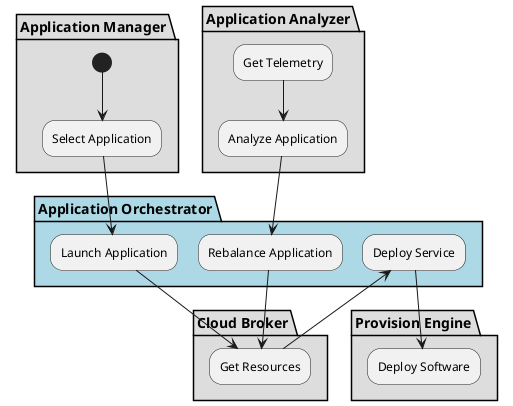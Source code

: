 @startuml

partition "Application Manager" #dddddd {
  (*) --> "Select Application"
}

partition "Application Analyzer" #dddddd {
  "Get Telemetry" --> "Analyze Application"
}

partition "Application Orchestrator" #lightblue {
  "Select Application" --> "Launch Application"
  "Analyze Application" --> "Rebalance Application"
}

partition "Cloud Broker" #dddddd {
  "Launch Application" --> "Get Resources"
  "Rebalance Application" --> "Get Resources"
}

partition "Application Orchestrator" #lightblue {
  "Get Resources" --> "Deploy Service"
}

partition "Provision Engine" #dddddd {
  "Deploy Service" --> "Deploy Software"
}

@enduml
